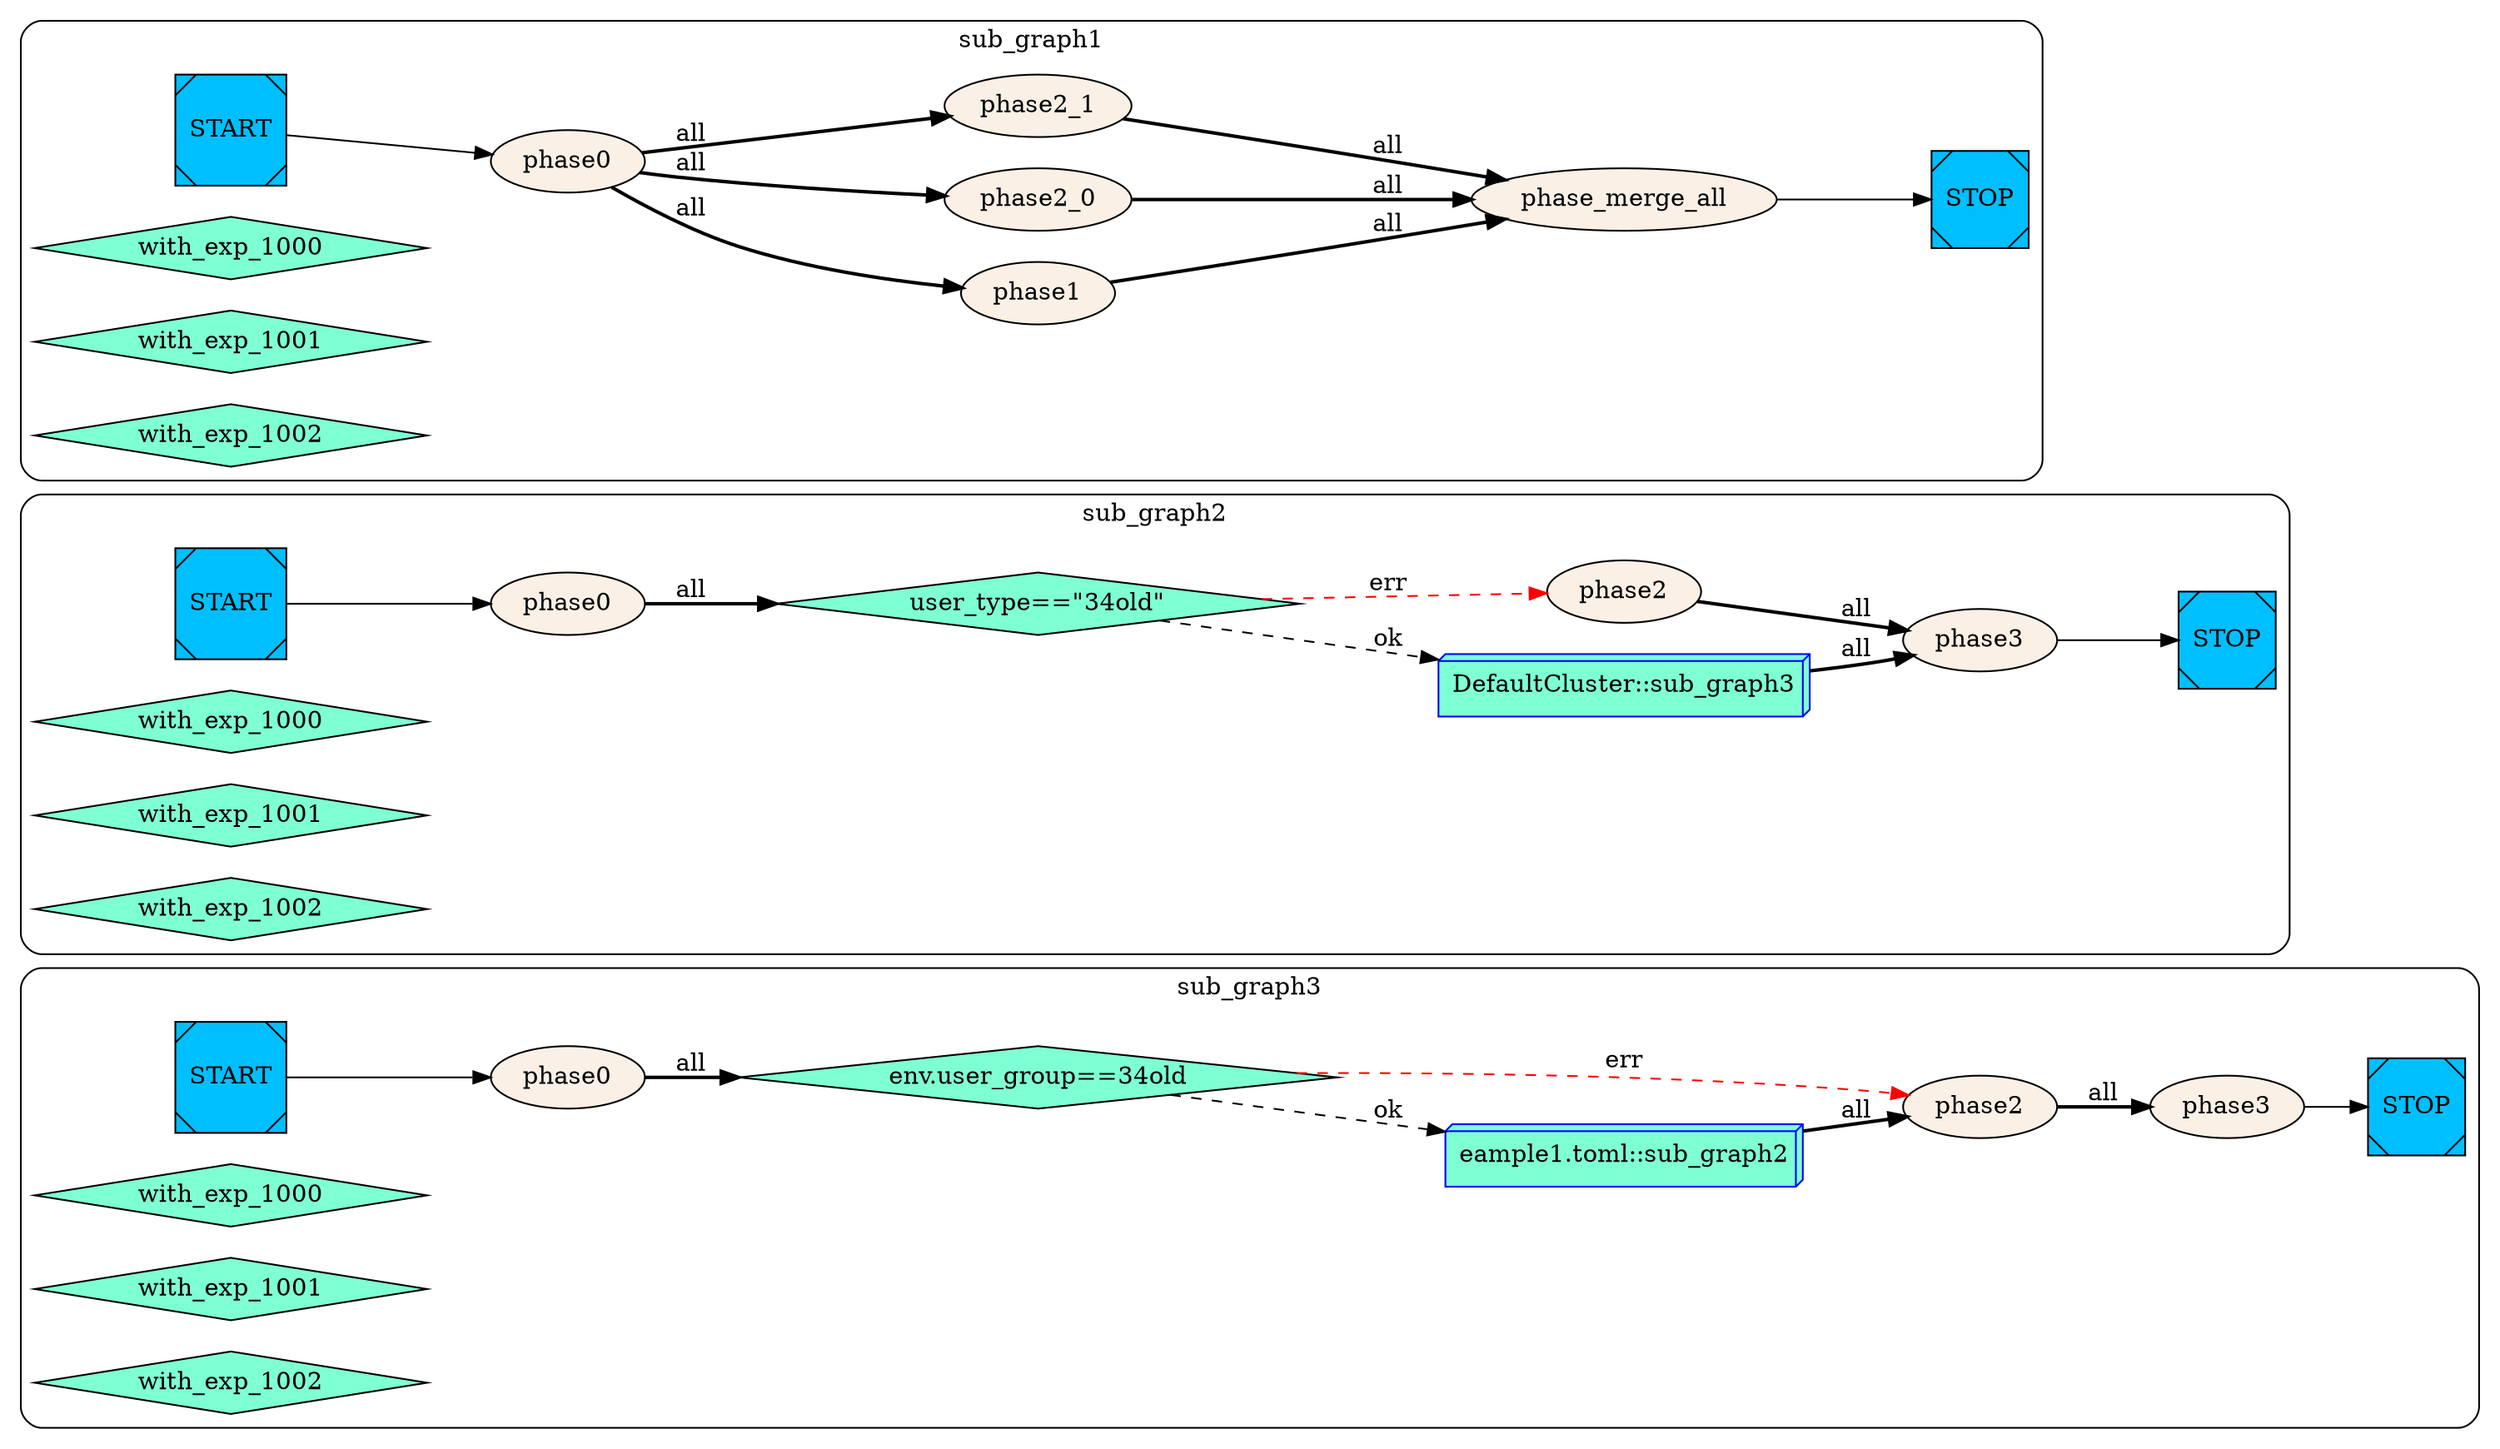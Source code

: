 digraph G {
    rankdir=LR;
  subgraph cluster_sub_graph3{
    style = rounded;
    label = "sub_graph3";
    sub_graph3__START__[color=black fillcolor=deepskyblue style=filled shape=Msquare label="START"];
    sub_graph3__STOP__[color=black fillcolor=deepskyblue style=filled shape=Msquare label="STOP"];
    sub_graph3_phase0 [label="phase0" color=black fillcolor=linen style=filled];
    sub_graph3_test_34old [label="env.user_group==34old" shape=diamond color=black fillcolor=aquamarine style=filled];
    sub_graph3_sub_graph2 [label="eample1.toml::sub_graph2" shape=box3d, color=blue fillcolor=aquamarine style=filled];
    sub_graph3_phase2 [label="phase2" color=black fillcolor=linen style=filled];
    sub_graph3_phase3 [label="phase3" color=black fillcolor=linen style=filled];
    sub_graph3_with_exp_1000 [label="with_exp_1000" shape=diamond color=black fillcolor=aquamarine style=filled];
    sub_graph3_with_exp_1001 [label="with_exp_1001" shape=diamond color=black fillcolor=aquamarine style=filled];
    sub_graph3_with_exp_1002 [label="with_exp_1002" shape=diamond color=black fillcolor=aquamarine style=filled];
    sub_graph3__START__ -> sub_graph3_phase0;
    sub_graph3_phase0 -> sub_graph3_test_34old [style=bold label="all"];
    sub_graph3_test_34old -> sub_graph3_sub_graph2 [style=dashed label="ok"];
    sub_graph3_test_34old -> sub_graph3_phase2 [style=dashed color=red label="err"];
    sub_graph3_sub_graph2 -> sub_graph3_phase2 [style=bold label="all"];
    sub_graph3_phase3 -> sub_graph3__STOP__;
    sub_graph3_phase2 -> sub_graph3_phase3 [style=bold label="all"];
};
  subgraph cluster_sub_graph2{
    style = rounded;
    label = "sub_graph2";
    sub_graph2__START__[color=black fillcolor=deepskyblue style=filled shape=Msquare label="START"];
    sub_graph2__STOP__[color=black fillcolor=deepskyblue style=filled shape=Msquare label="STOP"];
    sub_graph2_phase0 [label="phase0" color=black fillcolor=linen style=filled];
    sub_graph2_test_34old [label="user_type==\"34old\"" shape=diamond color=black fillcolor=aquamarine style=filled];
    sub_graph2_subgraph_invoke [label="DefaultCluster::sub_graph3" shape=box3d, color=blue fillcolor=aquamarine style=filled];
    sub_graph2_phase2 [label="phase2" color=black fillcolor=linen style=filled];
    sub_graph2_phase3 [label="phase3" color=black fillcolor=linen style=filled];
    sub_graph2_with_exp_1000 [label="with_exp_1000" shape=diamond color=black fillcolor=aquamarine style=filled];
    sub_graph2_with_exp_1001 [label="with_exp_1001" shape=diamond color=black fillcolor=aquamarine style=filled];
    sub_graph2_with_exp_1002 [label="with_exp_1002" shape=diamond color=black fillcolor=aquamarine style=filled];
    sub_graph2__START__ -> sub_graph2_phase0;
    sub_graph2_phase0 -> sub_graph2_test_34old [style=bold label="all"];
    sub_graph2_test_34old -> sub_graph2_subgraph_invoke [style=dashed label="ok"];
    sub_graph2_test_34old -> sub_graph2_phase2 [style=dashed color=red label="err"];
    sub_graph2_phase3 -> sub_graph2__STOP__;
    sub_graph2_subgraph_invoke -> sub_graph2_phase3 [style=bold label="all"];
    sub_graph2_phase2 -> sub_graph2_phase3 [style=bold label="all"];
};
  subgraph cluster_sub_graph1{
    style = rounded;
    label = "sub_graph1";
    sub_graph1__START__[color=black fillcolor=deepskyblue style=filled shape=Msquare label="START"];
    sub_graph1__STOP__[color=black fillcolor=deepskyblue style=filled shape=Msquare label="STOP"];
    sub_graph1_phase0 [label="phase0" color=black fillcolor=linen style=filled];
    sub_graph1_phase1 [label="phase1" color=black fillcolor=linen style=filled];
    sub_graph1_phase2_0 [label="phase2_0" color=black fillcolor=linen style=filled];
    sub_graph1_phase2_1 [label="phase2_1" color=black fillcolor=linen style=filled];
    sub_graph1_phase_merge_all [label="phase_merge_all" color=black fillcolor=linen style=filled];
    sub_graph1_with_exp_1000 [label="with_exp_1000" shape=diamond color=black fillcolor=aquamarine style=filled];
    sub_graph1_with_exp_1001 [label="with_exp_1001" shape=diamond color=black fillcolor=aquamarine style=filled];
    sub_graph1_with_exp_1002 [label="with_exp_1002" shape=diamond color=black fillcolor=aquamarine style=filled];
    sub_graph1_phase0 -> sub_graph1_phase2_0 [style=bold label="all"];
    sub_graph1_phase0 -> sub_graph1_phase2_1 [style=bold label="all"];
    sub_graph1_phase_merge_all -> sub_graph1__STOP__;
    sub_graph1_phase2_1 -> sub_graph1_phase_merge_all [style=bold label="all"];
    sub_graph1_phase1 -> sub_graph1_phase_merge_all [style=bold label="all"];
    sub_graph1_phase2_0 -> sub_graph1_phase_merge_all [style=bold label="all"];
    sub_graph1__START__ -> sub_graph1_phase0;
    sub_graph1_phase0 -> sub_graph1_phase1 [style=bold label="all"];
};
}
